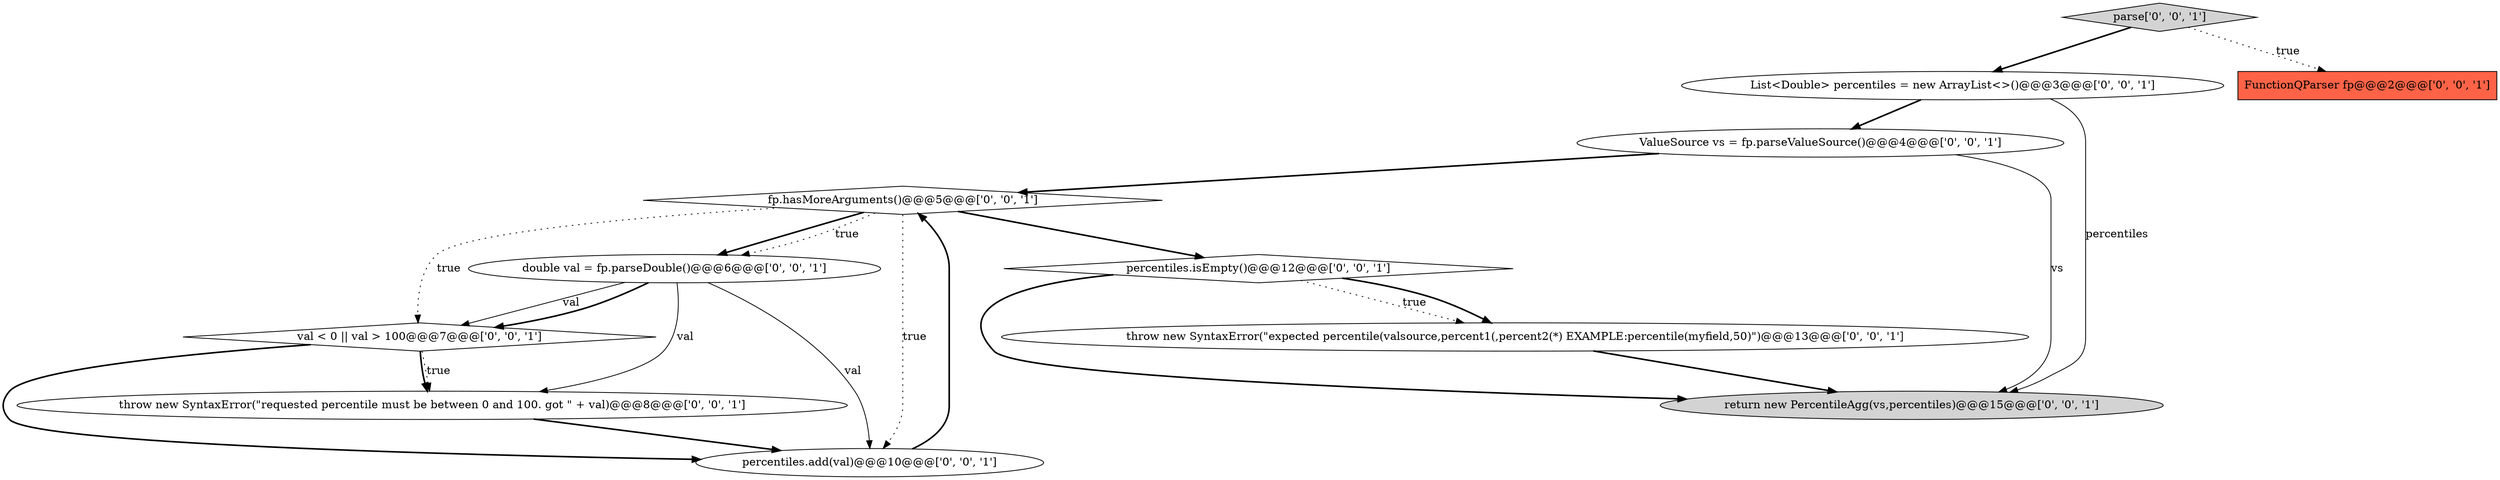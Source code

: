 digraph {
8 [style = filled, label = "return new PercentileAgg(vs,percentiles)@@@15@@@['0', '0', '1']", fillcolor = lightgray, shape = ellipse image = "AAA0AAABBB3BBB"];
9 [style = filled, label = "List<Double> percentiles = new ArrayList<>()@@@3@@@['0', '0', '1']", fillcolor = white, shape = ellipse image = "AAA0AAABBB3BBB"];
6 [style = filled, label = "double val = fp.parseDouble()@@@6@@@['0', '0', '1']", fillcolor = white, shape = ellipse image = "AAA0AAABBB3BBB"];
0 [style = filled, label = "val < 0 || val > 100@@@7@@@['0', '0', '1']", fillcolor = white, shape = diamond image = "AAA0AAABBB3BBB"];
5 [style = filled, label = "ValueSource vs = fp.parseValueSource()@@@4@@@['0', '0', '1']", fillcolor = white, shape = ellipse image = "AAA0AAABBB3BBB"];
10 [style = filled, label = "fp.hasMoreArguments()@@@5@@@['0', '0', '1']", fillcolor = white, shape = diamond image = "AAA0AAABBB3BBB"];
4 [style = filled, label = "percentiles.isEmpty()@@@12@@@['0', '0', '1']", fillcolor = white, shape = diamond image = "AAA0AAABBB3BBB"];
7 [style = filled, label = "FunctionQParser fp@@@2@@@['0', '0', '1']", fillcolor = tomato, shape = box image = "AAA0AAABBB3BBB"];
3 [style = filled, label = "throw new SyntaxError(\"expected percentile(valsource,percent1(,percent2(*) EXAMPLE:percentile(myfield,50)\")@@@13@@@['0', '0', '1']", fillcolor = white, shape = ellipse image = "AAA0AAABBB3BBB"];
1 [style = filled, label = "percentiles.add(val)@@@10@@@['0', '0', '1']", fillcolor = white, shape = ellipse image = "AAA0AAABBB3BBB"];
2 [style = filled, label = "throw new SyntaxError(\"requested percentile must be between 0 and 100. got \" + val)@@@8@@@['0', '0', '1']", fillcolor = white, shape = ellipse image = "AAA0AAABBB3BBB"];
11 [style = filled, label = "parse['0', '0', '1']", fillcolor = lightgray, shape = diamond image = "AAA0AAABBB3BBB"];
0->2 [style = dotted, label="true"];
9->8 [style = solid, label="percentiles"];
10->1 [style = dotted, label="true"];
1->10 [style = bold, label=""];
10->6 [style = bold, label=""];
4->3 [style = dotted, label="true"];
6->0 [style = solid, label="val"];
6->0 [style = bold, label=""];
6->1 [style = solid, label="val"];
11->9 [style = bold, label=""];
4->8 [style = bold, label=""];
11->7 [style = dotted, label="true"];
10->0 [style = dotted, label="true"];
5->10 [style = bold, label=""];
0->1 [style = bold, label=""];
10->4 [style = bold, label=""];
2->1 [style = bold, label=""];
3->8 [style = bold, label=""];
10->6 [style = dotted, label="true"];
0->2 [style = bold, label=""];
5->8 [style = solid, label="vs"];
9->5 [style = bold, label=""];
4->3 [style = bold, label=""];
6->2 [style = solid, label="val"];
}
